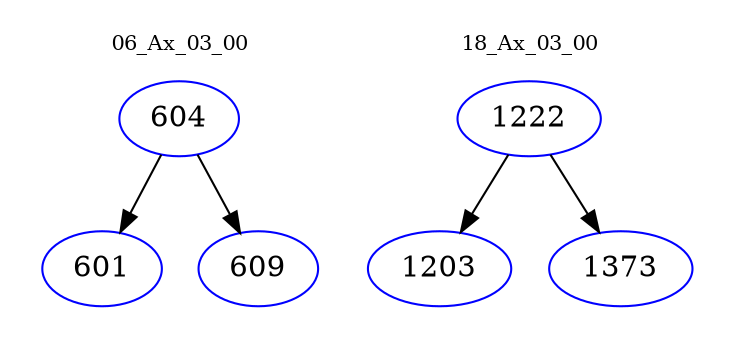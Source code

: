 digraph{
subgraph cluster_0 {
color = white
label = "06_Ax_03_00";
fontsize=10;
T0_604 [label="604", color="blue"]
T0_604 -> T0_601 [color="black"]
T0_601 [label="601", color="blue"]
T0_604 -> T0_609 [color="black"]
T0_609 [label="609", color="blue"]
}
subgraph cluster_1 {
color = white
label = "18_Ax_03_00";
fontsize=10;
T1_1222 [label="1222", color="blue"]
T1_1222 -> T1_1203 [color="black"]
T1_1203 [label="1203", color="blue"]
T1_1222 -> T1_1373 [color="black"]
T1_1373 [label="1373", color="blue"]
}
}
